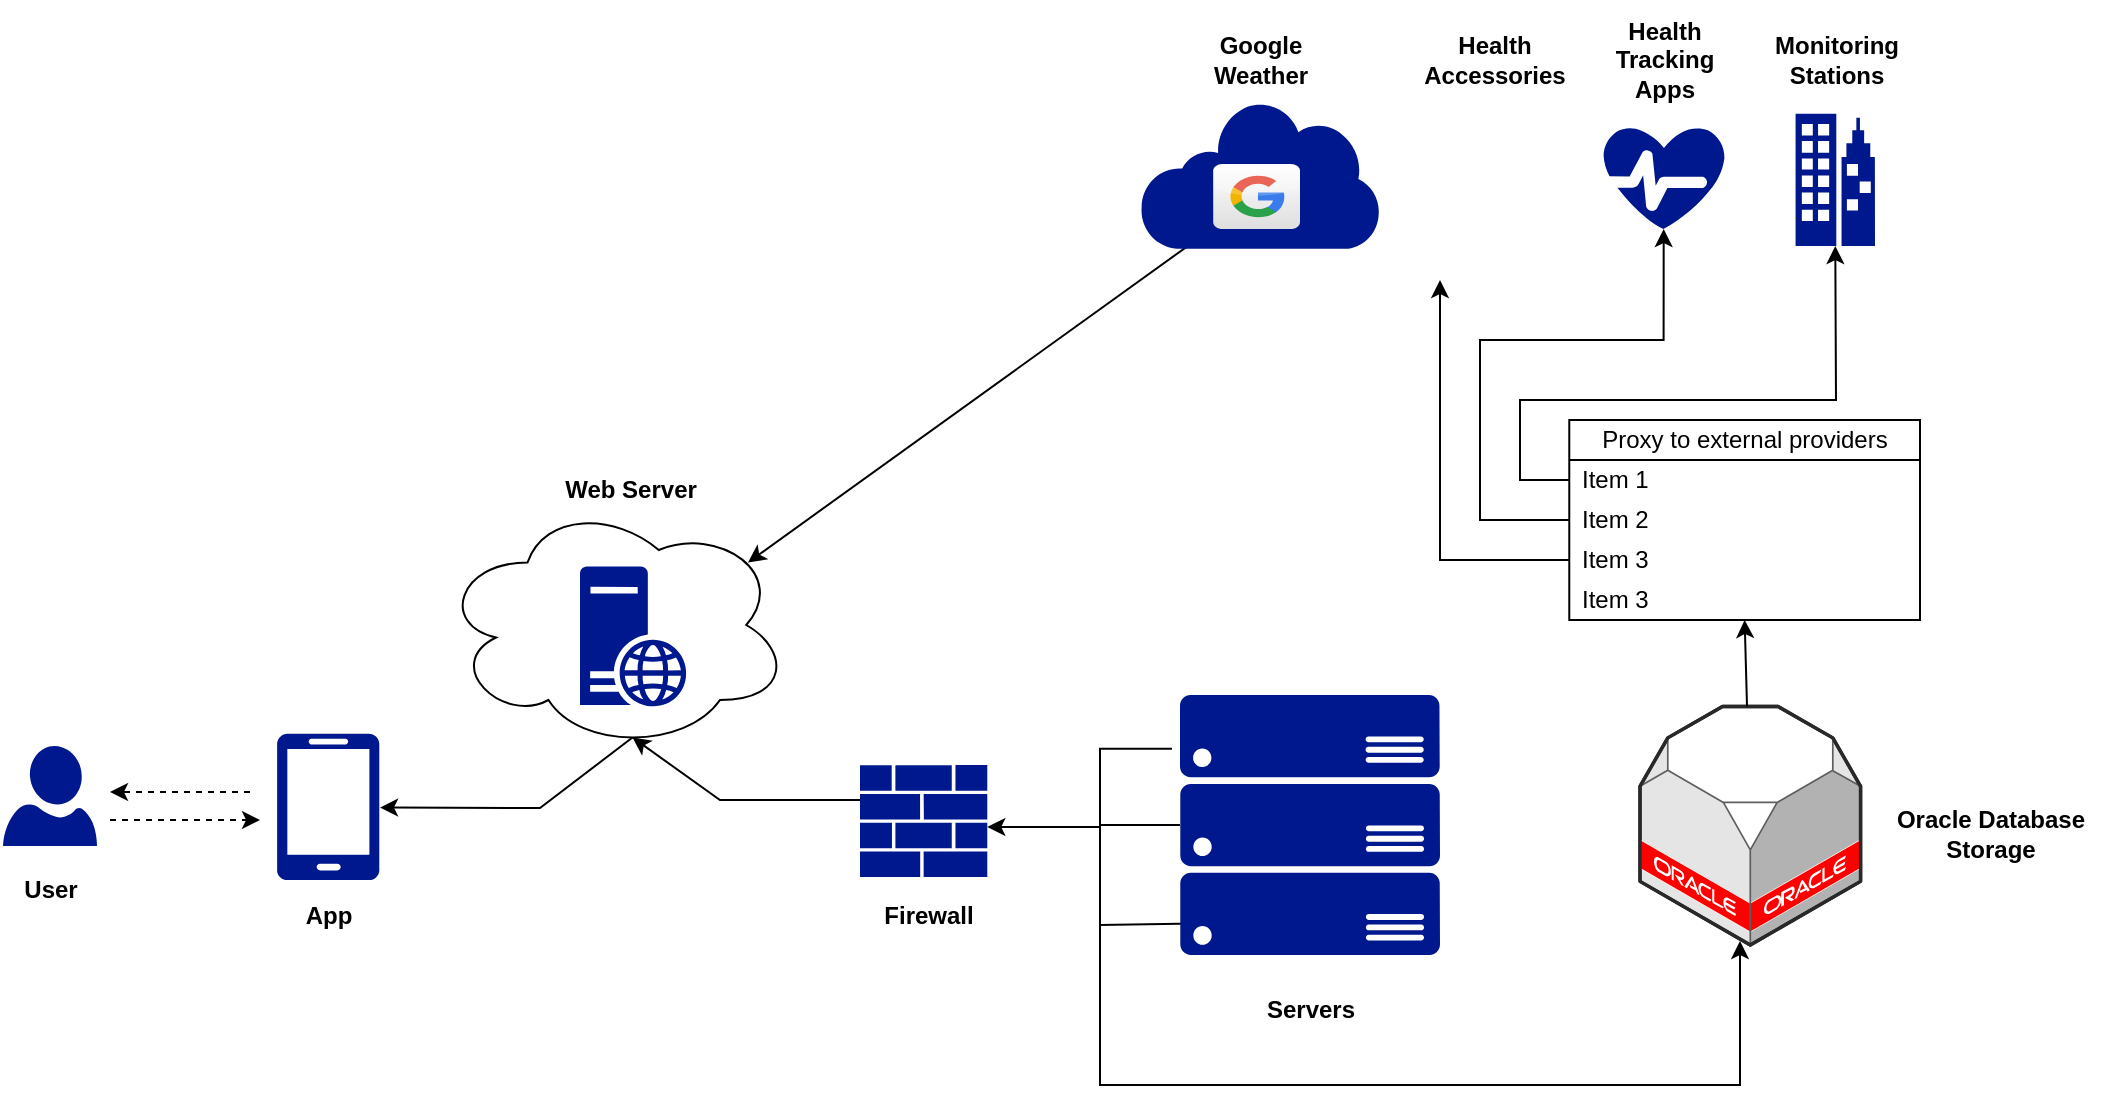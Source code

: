 <mxfile version="21.3.7" type="google">
  <diagram name="Page-1" id="zI3yWLGXhm4FWazmuCv5">
    <mxGraphModel grid="1" page="1" gridSize="10" guides="1" tooltips="1" connect="1" arrows="1" fold="1" pageScale="1" pageWidth="1169" pageHeight="827" math="0" shadow="0">
      <root>
        <mxCell id="0" />
        <mxCell id="1" parent="0" />
        <mxCell id="EETjcoxnO0x1-ZEuC4fn-17" style="edgeStyle=orthogonalEdgeStyle;rounded=0;orthogonalLoop=1;jettySize=auto;html=1;exitX=0;exitY=0.5;exitDx=0;exitDy=0;exitPerimeter=0;endArrow=none;endFill=0;" edge="1" parent="1" source="p1qf3P2jHE0ytMytOzNf-36">
          <mxGeometry relative="1" as="geometry">
            <mxPoint x="515" y="527.5" as="sourcePoint" />
            <mxPoint x="600" y="452.5" as="targetPoint" />
          </mxGeometry>
        </mxCell>
        <mxCell id="0226WKh6Ut-3YAxxsEpG-4" value="" style="html=1;labelBackgroundColor=#ffffff;startArrow=none;startFill=0;startSize=6;endArrow=classic;endFill=1;endSize=6;jettySize=auto;orthogonalLoop=1;strokeWidth=1;dashed=1;fontSize=14;rounded=0;" edge="1" parent="1">
          <mxGeometry width="60" height="60" relative="1" as="geometry">
            <mxPoint x="105" y="450" as="sourcePoint" />
            <mxPoint x="180" y="450" as="targetPoint" />
          </mxGeometry>
        </mxCell>
        <mxCell id="EETjcoxnO0x1-ZEuC4fn-18" style="edgeStyle=orthogonalEdgeStyle;rounded=0;orthogonalLoop=1;jettySize=auto;html=1;entryX=-0.031;entryY=0.207;entryDx=0;entryDy=0;entryPerimeter=0;startArrow=classic;startFill=1;endArrow=none;endFill=0;" edge="1" parent="1" source="p1qf3P2jHE0ytMytOzNf-40" target="p1qf3P2jHE0ytMytOzNf-36">
          <mxGeometry relative="1" as="geometry">
            <mxPoint x="410" y="453.5" as="sourcePoint" />
            <mxPoint x="465" y="585.62" as="targetPoint" />
            <Array as="points">
              <mxPoint x="600" y="453.5" />
              <mxPoint x="600" y="414.5" />
            </Array>
          </mxGeometry>
        </mxCell>
        <mxCell id="EETjcoxnO0x1-ZEuC4fn-9" value="" style="html=1;labelBackgroundColor=#ffffff;startArrow=none;startFill=0;startSize=6;endArrow=classic;endFill=1;endSize=6;jettySize=auto;orthogonalLoop=1;strokeWidth=1;dashed=1;fontSize=14;rounded=0;" edge="1" parent="1">
          <mxGeometry width="60" height="60" relative="1" as="geometry">
            <mxPoint x="175" y="436" as="sourcePoint" />
            <mxPoint x="105" y="436" as="targetPoint" />
          </mxGeometry>
        </mxCell>
        <mxCell id="EETjcoxnO0x1-ZEuC4fn-19" value="Web Server" style="text;html=1;align=center;verticalAlign=middle;resizable=0;points=[];autosize=1;strokeColor=none;fillColor=none;fontStyle=1" vertex="1" parent="1">
          <mxGeometry x="320" y="270" width="90" height="30" as="geometry" />
        </mxCell>
        <mxCell id="EETjcoxnO0x1-ZEuC4fn-20" value="Oracle Database&lt;br&gt;Storage" style="text;html=1;align=center;verticalAlign=middle;resizable=0;points=[];autosize=1;strokeColor=none;fillColor=none;fontStyle=1" vertex="1" parent="1">
          <mxGeometry x="985" y="436.5" width="120" height="40" as="geometry" />
        </mxCell>
        <mxCell id="EETjcoxnO0x1-ZEuC4fn-21" value="User" style="text;html=1;align=center;verticalAlign=middle;resizable=0;points=[];autosize=1;strokeColor=none;fillColor=none;fontStyle=1" vertex="1" parent="1">
          <mxGeometry x="50" y="470" width="50" height="30" as="geometry" />
        </mxCell>
        <mxCell id="EETjcoxnO0x1-ZEuC4fn-22" value="App" style="text;html=1;align=center;verticalAlign=middle;resizable=0;points=[];autosize=1;strokeColor=none;fillColor=none;fontStyle=1" vertex="1" parent="1">
          <mxGeometry x="189.04" y="482.5" width="50" height="30" as="geometry" />
        </mxCell>
        <mxCell id="p1qf3P2jHE0ytMytOzNf-5" value="" style="html=1;labelBackgroundColor=#ffffff;startArrow=none;startFill=0;startSize=6;endArrow=classic;endFill=1;endSize=6;jettySize=auto;orthogonalLoop=1;strokeWidth=1;fontSize=14;rounded=0;entryX=0.88;entryY=0.25;entryDx=0;entryDy=0;entryPerimeter=0;" edge="1" parent="1" source="p1qf3P2jHE0ytMytOzNf-19" target="p1qf3P2jHE0ytMytOzNf-24">
          <mxGeometry width="60" height="60" relative="1" as="geometry">
            <mxPoint x="760.55" y="92.06" as="sourcePoint" />
            <mxPoint x="690.55" y="120" as="targetPoint" />
          </mxGeometry>
        </mxCell>
        <mxCell id="p1qf3P2jHE0ytMytOzNf-13" value="Health&lt;br&gt;Accessories" style="text;html=1;align=center;verticalAlign=middle;resizable=0;points=[];autosize=1;strokeColor=none;fillColor=none;fontStyle=1" vertex="1" parent="1">
          <mxGeometry x="751.5" y="50" width="90" height="40" as="geometry" />
        </mxCell>
        <mxCell id="p1qf3P2jHE0ytMytOzNf-14" value="Health&lt;br&gt;Tracking&lt;br&gt;Apps" style="text;html=1;align=center;verticalAlign=middle;resizable=0;points=[];autosize=1;strokeColor=none;fillColor=none;fontStyle=1" vertex="1" parent="1">
          <mxGeometry x="847.15" y="40" width="70" height="60" as="geometry" />
        </mxCell>
        <mxCell id="p1qf3P2jHE0ytMytOzNf-15" value="Monitoring&lt;br&gt;Stations" style="text;html=1;align=center;verticalAlign=middle;resizable=0;points=[];autosize=1;strokeColor=none;fillColor=none;fontStyle=1" vertex="1" parent="1">
          <mxGeometry x="922.64" y="50" width="90" height="40" as="geometry" />
        </mxCell>
        <mxCell id="p1qf3P2jHE0ytMytOzNf-23" value="Google&lt;br&gt;Weather" style="text;html=1;align=center;verticalAlign=middle;resizable=0;points=[];autosize=1;strokeColor=none;fillColor=none;fontStyle=1" vertex="1" parent="1">
          <mxGeometry x="645" y="50" width="70" height="40" as="geometry" />
        </mxCell>
        <mxCell id="p1qf3P2jHE0ytMytOzNf-24" value="" style="ellipse;shape=cloud;whiteSpace=wrap;html=1;" vertex="1" parent="1">
          <mxGeometry x="270" y="290" width="175" height="125" as="geometry" />
        </mxCell>
        <mxCell id="p1qf3P2jHE0ytMytOzNf-30" value="Proxy to external providers" style="swimlane;fontStyle=0;childLayout=stackLayout;horizontal=1;startSize=20;horizontalStack=0;resizeParent=1;resizeParentMax=0;resizeLast=0;collapsible=1;marginBottom=0;whiteSpace=wrap;html=1;" vertex="1" parent="1">
          <mxGeometry x="834.64" y="250" width="175.36" height="100" as="geometry" />
        </mxCell>
        <mxCell id="p1qf3P2jHE0ytMytOzNf-31" value="Item 1" style="text;strokeColor=none;fillColor=none;align=left;verticalAlign=middle;spacingLeft=4;spacingRight=4;overflow=hidden;points=[[0,0.5],[1,0.5]];portConstraint=eastwest;rotatable=0;whiteSpace=wrap;html=1;" vertex="1" parent="p1qf3P2jHE0ytMytOzNf-30">
          <mxGeometry y="20" width="175.36" height="20" as="geometry" />
        </mxCell>
        <mxCell id="p1qf3P2jHE0ytMytOzNf-32" value="Item 2" style="text;strokeColor=none;fillColor=none;align=left;verticalAlign=middle;spacingLeft=4;spacingRight=4;overflow=hidden;points=[[0,0.5],[1,0.5]];portConstraint=eastwest;rotatable=0;whiteSpace=wrap;html=1;" vertex="1" parent="p1qf3P2jHE0ytMytOzNf-30">
          <mxGeometry y="40" width="175.36" height="20" as="geometry" />
        </mxCell>
        <mxCell id="p1qf3P2jHE0ytMytOzNf-33" value="Item 3" style="text;strokeColor=none;fillColor=none;align=left;verticalAlign=middle;spacingLeft=4;spacingRight=4;overflow=hidden;points=[[0,0.5],[1,0.5]];portConstraint=eastwest;rotatable=0;whiteSpace=wrap;html=1;" vertex="1" parent="p1qf3P2jHE0ytMytOzNf-30">
          <mxGeometry y="60" width="175.36" height="20" as="geometry" />
        </mxCell>
        <mxCell id="p1qf3P2jHE0ytMytOzNf-65" value="Item 3" style="text;strokeColor=none;fillColor=none;align=left;verticalAlign=middle;spacingLeft=4;spacingRight=4;overflow=hidden;points=[[0,0.5],[1,0.5]];portConstraint=eastwest;rotatable=0;whiteSpace=wrap;html=1;" vertex="1" parent="p1qf3P2jHE0ytMytOzNf-30">
          <mxGeometry y="80" width="175.36" height="20" as="geometry" />
        </mxCell>
        <mxCell id="p1qf3P2jHE0ytMytOzNf-37" value="" style="verticalLabelPosition=bottom;html=1;verticalAlign=top;strokeWidth=1;align=center;outlineConnect=0;dashed=0;outlineConnect=0;shape=mxgraph.aws3d.oracleDbServer;fillColor=#ffffff;strokeColor=#5E5E5E;aspect=fixed;" vertex="1" parent="1">
          <mxGeometry x="870" y="393.25" width="110.29" height="119.25" as="geometry" />
        </mxCell>
        <mxCell id="p1qf3P2jHE0ytMytOzNf-42" value="" style="endArrow=none;html=1;rounded=0;exitX=0.061;exitY=0.879;exitDx=0;exitDy=0;exitPerimeter=0;endFill=0;" edge="1" parent="1" source="p1qf3P2jHE0ytMytOzNf-36">
          <mxGeometry width="50" height="50" relative="1" as="geometry">
            <mxPoint x="540" y="492.5" as="sourcePoint" />
            <mxPoint x="600" y="452.5" as="targetPoint" />
            <Array as="points">
              <mxPoint x="600" y="502.5" />
            </Array>
          </mxGeometry>
        </mxCell>
        <mxCell id="p1qf3P2jHE0ytMytOzNf-36" value="" style="sketch=0;aspect=fixed;pointerEvents=1;shadow=0;dashed=0;html=1;strokeColor=none;labelPosition=center;verticalLabelPosition=bottom;verticalAlign=top;align=center;fillColor=#00188D;shape=mxgraph.azure.server_rack" vertex="1" parent="1">
          <mxGeometry x="640" y="387.5" width="130" height="130" as="geometry" />
        </mxCell>
        <mxCell id="p1qf3P2jHE0ytMytOzNf-40" value="" style="sketch=0;aspect=fixed;pointerEvents=1;shadow=0;dashed=0;html=1;strokeColor=none;labelPosition=center;verticalLabelPosition=bottom;verticalAlign=top;align=center;fillColor=#00188D;shape=mxgraph.mscae.enterprise.firewall" vertex="1" parent="1">
          <mxGeometry x="480" y="422.5" width="63.64" height="56" as="geometry" />
        </mxCell>
        <mxCell id="p1qf3P2jHE0ytMytOzNf-46" value="" style="endArrow=classic;html=1;rounded=0;exitX=0.55;exitY=0.95;exitDx=0;exitDy=0;exitPerimeter=0;" edge="1" parent="1" source="p1qf3P2jHE0ytMytOzNf-24">
          <mxGeometry width="50" height="50" relative="1" as="geometry">
            <mxPoint x="310" y="443.76" as="sourcePoint" />
            <mxPoint x="240" y="443.76" as="targetPoint" />
            <Array as="points">
              <mxPoint x="320" y="444" />
            </Array>
          </mxGeometry>
        </mxCell>
        <mxCell id="p1qf3P2jHE0ytMytOzNf-47" value="Firewall" style="text;html=1;align=center;verticalAlign=middle;resizable=0;points=[];autosize=1;strokeColor=none;fillColor=none;fontStyle=1" vertex="1" parent="1">
          <mxGeometry x="478.64" y="482.5" width="70" height="30" as="geometry" />
        </mxCell>
        <mxCell id="p1qf3P2jHE0ytMytOzNf-48" value="Servers" style="text;html=1;align=center;verticalAlign=middle;resizable=0;points=[];autosize=1;strokeColor=none;fillColor=none;fontStyle=1" vertex="1" parent="1">
          <mxGeometry x="670" y="530" width="70" height="30" as="geometry" />
        </mxCell>
        <mxCell id="p1qf3P2jHE0ytMytOzNf-49" value="" style="endArrow=classic;html=1;rounded=0;" edge="1" parent="1">
          <mxGeometry width="50" height="50" relative="1" as="geometry">
            <mxPoint x="600" y="502.5" as="sourcePoint" />
            <mxPoint x="920" y="510.5" as="targetPoint" />
            <Array as="points">
              <mxPoint x="600" y="582.5" />
              <mxPoint x="920" y="582.5" />
            </Array>
          </mxGeometry>
        </mxCell>
        <mxCell id="p1qf3P2jHE0ytMytOzNf-50" value="" style="sketch=0;aspect=fixed;pointerEvents=1;shadow=0;dashed=0;html=1;strokeColor=none;labelPosition=center;verticalLabelPosition=bottom;verticalAlign=top;align=center;fillColor=#00188D;shape=mxgraph.mscae.enterprise.web_server" vertex="1" parent="1">
          <mxGeometry x="340" y="323.25" width="53.2" height="70" as="geometry" />
        </mxCell>
        <mxCell id="p1qf3P2jHE0ytMytOzNf-52" value="" style="endArrow=none;html=1;rounded=0;exitX=0.55;exitY=0.95;exitDx=0;exitDy=0;exitPerimeter=0;endFill=0;startArrow=classic;startFill=1;" edge="1" parent="1" source="p1qf3P2jHE0ytMytOzNf-24">
          <mxGeometry width="50" height="50" relative="1" as="geometry">
            <mxPoint x="400" y="450.5" as="sourcePoint" />
            <mxPoint x="480" y="440" as="targetPoint" />
            <Array as="points">
              <mxPoint x="410" y="440" />
            </Array>
          </mxGeometry>
        </mxCell>
        <mxCell id="p1qf3P2jHE0ytMytOzNf-55" value="" style="sketch=0;aspect=fixed;pointerEvents=1;shadow=0;dashed=0;html=1;strokeColor=none;labelPosition=center;verticalLabelPosition=bottom;verticalAlign=top;align=center;fillColor=#00188D;shape=mxgraph.azure.user" vertex="1" parent="1">
          <mxGeometry x="51.5" y="413" width="47" height="50" as="geometry" />
        </mxCell>
        <mxCell id="p1qf3P2jHE0ytMytOzNf-58" value="" style="shape=image;html=1;verticalAlign=top;verticalLabelPosition=bottom;labelBackgroundColor=#ffffff;imageAspect=0;aspect=fixed;image=https://cdn0.iconfinder.com/data/icons/devices-42/1600/Watch_2-128.png" vertex="1" parent="1">
          <mxGeometry x="732.5" y="77.5" width="128" height="128" as="geometry" />
        </mxCell>
        <mxCell id="p1qf3P2jHE0ytMytOzNf-60" value="" style="sketch=0;aspect=fixed;pointerEvents=1;shadow=0;dashed=0;html=1;strokeColor=none;labelPosition=center;verticalLabelPosition=bottom;verticalAlign=top;align=center;fillColor=#00188D;shape=mxgraph.azure.mobile" vertex="1" parent="1">
          <mxGeometry x="188.43" y="406.82" width="51.22" height="73.18" as="geometry" />
        </mxCell>
        <mxCell id="p1qf3P2jHE0ytMytOzNf-61" value="" style="sketch=0;aspect=fixed;pointerEvents=1;shadow=0;dashed=0;html=1;strokeColor=none;labelPosition=center;verticalLabelPosition=bottom;verticalAlign=top;align=center;fillColor=#00188D;shape=mxgraph.azure.health_monitoring" vertex="1" parent="1">
          <mxGeometry x="851.79" y="103.5" width="60.71" height="51" as="geometry" />
        </mxCell>
        <mxCell id="p1qf3P2jHE0ytMytOzNf-62" value="" style="sketch=0;aspect=fixed;pointerEvents=1;shadow=0;dashed=0;html=1;strokeColor=none;labelPosition=center;verticalLabelPosition=bottom;verticalAlign=top;align=center;fillColor=#00188D;shape=mxgraph.mscae.enterprise.internet" vertex="1" parent="1">
          <mxGeometry x="620" y="90" width="120" height="74.4" as="geometry" />
        </mxCell>
        <mxCell id="p1qf3P2jHE0ytMytOzNf-19" value="" style="dashed=0;outlineConnect=0;html=1;align=center;labelPosition=center;verticalLabelPosition=bottom;verticalAlign=top;shape=mxgraph.webicons.google;gradientColor=#DFDEDE" vertex="1" parent="1">
          <mxGeometry x="656.6" y="122" width="43.4" height="32.5" as="geometry" />
        </mxCell>
        <mxCell id="p1qf3P2jHE0ytMytOzNf-64" value="" style="sketch=0;aspect=fixed;pointerEvents=1;shadow=0;dashed=0;html=1;strokeColor=none;labelPosition=center;verticalLabelPosition=bottom;verticalAlign=top;align=center;fillColor=#00188D;shape=mxgraph.azure.enterprise" vertex="1" parent="1">
          <mxGeometry x="947.79" y="96.82" width="39.71" height="66.18" as="geometry" />
        </mxCell>
        <mxCell id="p1qf3P2jHE0ytMytOzNf-69" value="" style="endArrow=classic;html=1;rounded=0;entryX=0.5;entryY=1;entryDx=0;entryDy=0;" edge="1" parent="1" source="p1qf3P2jHE0ytMytOzNf-37" target="p1qf3P2jHE0ytMytOzNf-30">
          <mxGeometry width="50" height="50" relative="1" as="geometry">
            <mxPoint x="830" y="290" as="sourcePoint" />
            <mxPoint x="880" y="240" as="targetPoint" />
          </mxGeometry>
        </mxCell>
        <mxCell id="p1qf3P2jHE0ytMytOzNf-70" value="" style="endArrow=classic;html=1;rounded=0;exitX=0;exitY=0.5;exitDx=0;exitDy=0;entryX=0.5;entryY=1;entryDx=0;entryDy=0;entryPerimeter=0;" edge="1" parent="1" source="p1qf3P2jHE0ytMytOzNf-31" target="p1qf3P2jHE0ytMytOzNf-64">
          <mxGeometry width="50" height="50" relative="1" as="geometry">
            <mxPoint x="830" y="290" as="sourcePoint" />
            <mxPoint x="770" y="250" as="targetPoint" />
            <Array as="points">
              <mxPoint x="810" y="280" />
              <mxPoint x="810" y="240" />
              <mxPoint x="968" y="240" />
            </Array>
          </mxGeometry>
        </mxCell>
        <mxCell id="p1qf3P2jHE0ytMytOzNf-72" style="edgeStyle=orthogonalEdgeStyle;rounded=0;orthogonalLoop=1;jettySize=auto;html=1;exitX=0;exitY=0.5;exitDx=0;exitDy=0;entryX=0.495;entryY=1;entryDx=0;entryDy=0;entryPerimeter=0;" edge="1" parent="1" source="p1qf3P2jHE0ytMytOzNf-32" target="p1qf3P2jHE0ytMytOzNf-61">
          <mxGeometry relative="1" as="geometry">
            <Array as="points">
              <mxPoint x="790" y="300" />
              <mxPoint x="790" y="210" />
              <mxPoint x="882" y="210" />
            </Array>
          </mxGeometry>
        </mxCell>
        <mxCell id="p1qf3P2jHE0ytMytOzNf-75" value="" style="endArrow=classic;html=1;rounded=0;exitX=0;exitY=0.5;exitDx=0;exitDy=0;" edge="1" parent="1" source="p1qf3P2jHE0ytMytOzNf-33">
          <mxGeometry width="50" height="50" relative="1" as="geometry">
            <mxPoint x="770" y="320" as="sourcePoint" />
            <mxPoint x="770" y="180" as="targetPoint" />
            <Array as="points">
              <mxPoint x="770" y="320" />
            </Array>
          </mxGeometry>
        </mxCell>
      </root>
    </mxGraphModel>
  </diagram>
</mxfile>
